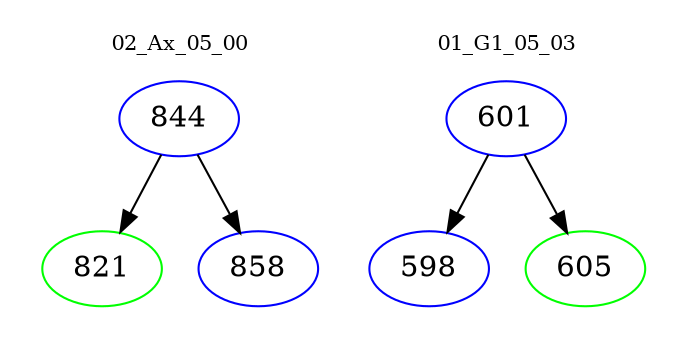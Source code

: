 digraph{
subgraph cluster_0 {
color = white
label = "02_Ax_05_00";
fontsize=10;
T0_844 [label="844", color="blue"]
T0_844 -> T0_821 [color="black"]
T0_821 [label="821", color="green"]
T0_844 -> T0_858 [color="black"]
T0_858 [label="858", color="blue"]
}
subgraph cluster_1 {
color = white
label = "01_G1_05_03";
fontsize=10;
T1_601 [label="601", color="blue"]
T1_601 -> T1_598 [color="black"]
T1_598 [label="598", color="blue"]
T1_601 -> T1_605 [color="black"]
T1_605 [label="605", color="green"]
}
}
